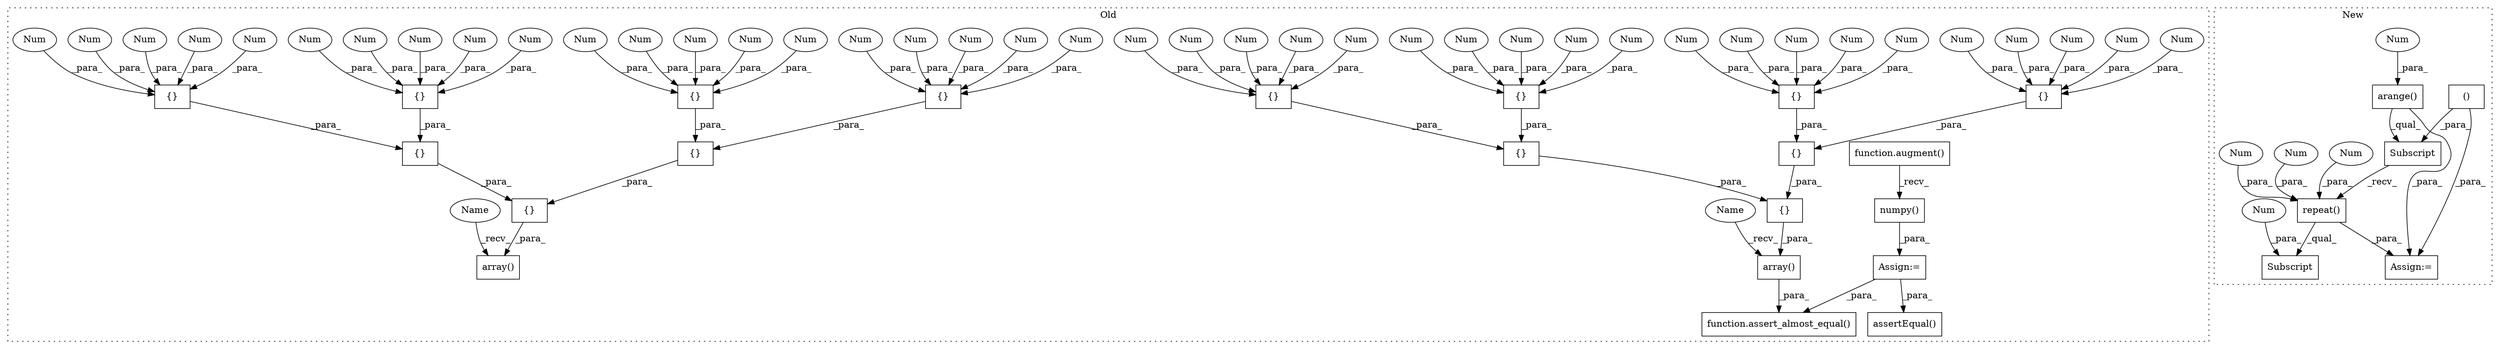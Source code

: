digraph G {
subgraph cluster0 {
1 [label="function.assert_almost_equal()" a="75" s="2382,2706" l="33,11" shape="box"];
3 [label="{}" a="59" s="2494,2558" l="1,0" shape="box"];
7 [label="array()" a="75" s="2446,2657" l="26,49" shape="box"];
8 [label="{}" a="59" s="2472,2638" l="22,0" shape="box"];
9 [label="numpy()" a="75" s="2275" l="97" shape="box"];
10 [label="{}" a="59" s="2610,2636" l="1,0" shape="box"];
11 [label="assertEqual()" a="75" s="2726,2778" l="17,1" shape="box"];
12 [label="{}" a="59" s="2528,2557" l="1,0" shape="box"];
14 [label="array()" a="75" s="1877,2072" l="22,41" shape="box"];
15 [label="{}" a="59" s="2495,2525" l="1,0" shape="box"];
19 [label="Num" a="76" s="2496" l="3" shape="ellipse"];
20 [label="{}" a="59" s="2581,2637" l="1,0" shape="box"];
23 [label="Num" a="76" s="2534" l="3" shape="ellipse"];
24 [label="{}" a="59" s="2029,2055" l="1,0" shape="box"];
25 [label="Num" a="76" s="2620" l="3" shape="ellipse"];
26 [label="{}" a="59" s="1918,1948" l="1,0" shape="box"];
27 [label="Num" a="76" s="2501" l="4" shape="ellipse"];
28 [label="{}" a="59" s="2000,2056" l="1,0" shape="box"];
29 [label="Num" a="76" s="2625" l="4" shape="ellipse"];
30 [label="{}" a="59" s="1899,2057" l="18,0" shape="box"];
31 [label="Num" a="76" s="2544" l="5" shape="ellipse"];
32 [label="{}" a="59" s="2582,2607" l="1,0" shape="box"];
33 [label="Num" a="76" s="2583" l="3" shape="ellipse"];
34 [label="{}" a="59" s="2001,2026" l="1,0" shape="box"];
35 [label="Num" a="76" s="2596" l="4" shape="ellipse"];
36 [label="{}" a="59" s="1917,1981" l="1,0" shape="box"];
37 [label="Num" a="76" s="2010" l="4" shape="ellipse"];
38 [label="{}" a="59" s="1951,1980" l="1,0" shape="box"];
39 [label="Num" a="76" s="2617" l="1" shape="ellipse"];
40 [label="Num" a="76" s="2631" l="5" shape="ellipse"];
41 [label="Num" a="76" s="2016" l="5" shape="ellipse"];
42 [label="Num" a="76" s="2539" l="3" shape="ellipse"];
43 [label="Num" a="76" s="1962" l="5" shape="ellipse"];
44 [label="Num" a="76" s="2030" l="1" shape="ellipse"];
45 [label="Num" a="76" s="2611" l="4" shape="ellipse"];
46 [label="Num" a="76" s="1969" l="6" shape="ellipse"];
47 [label="Num" a="76" s="2507" l="3" shape="ellipse"];
48 [label="Num" a="76" s="1957" l="3" shape="ellipse"];
49 [label="Num" a="76" s="2551" l="6" shape="ellipse"];
50 [label="Num" a="76" s="2602" l="5" shape="ellipse"];
51 [label="Num" a="76" s="2519" l="6" shape="ellipse"];
52 [label="Num" a="76" s="1937" l="6" shape="ellipse"];
53 [label="Num" a="76" s="1977" l="3" shape="ellipse"];
54 [label="Num" a="76" s="1952" l="3" shape="ellipse"];
55 [label="Num" a="76" s="2044" l="5" shape="ellipse"];
56 [label="Num" a="76" s="1945" l="3" shape="ellipse"];
57 [label="Num" a="76" s="1925" l="3" shape="ellipse"];
58 [label="Num" a="76" s="2033" l="3" shape="ellipse"];
59 [label="Num" a="76" s="1919" l="4" shape="ellipse"];
60 [label="Num" a="76" s="2023" l="3" shape="ellipse"];
61 [label="Num" a="76" s="2002" l="1" shape="ellipse"];
62 [label="Assign:=" a="68" s="2272" l="3" shape="box"];
63 [label="function.augment()" a="75" s="2275" l="89" shape="box"];
65 [label="Num" a="76" s="2591" l="3" shape="ellipse"];
66 [label="Num" a="76" s="2038" l="4" shape="ellipse"];
67 [label="Num" a="76" s="2529" l="3" shape="ellipse"];
68 [label="Num" a="76" s="2588" l="1" shape="ellipse"];
69 [label="Num" a="76" s="2512" l="5" shape="ellipse"];
70 [label="Num" a="76" s="2005" l="3" shape="ellipse"];
71 [label="Num" a="76" s="1930" l="5" shape="ellipse"];
72 [label="Num" a="76" s="2051" l="4" shape="ellipse"];
73 [label="Name" a="87" s="1877" l="2" shape="ellipse"];
74 [label="Name" a="87" s="2446" l="2" shape="ellipse"];
label = "Old";
style="dotted";
}
subgraph cluster1 {
2 [label="arange()" a="75" s="1142,1156" l="13,1" shape="box"];
4 [label="Subscript" a="63" s="1194,0" l="10,0" shape="box"];
5 [label="()" a="54" s="1162" l="6" shape="box"];
6 [label="Subscript" a="63" s="1142,0" l="27,0" shape="box"];
13 [label="repeat()" a="75" s="1142,1184" l="35,1" shape="box"];
16 [label="Num" a="76" s="1183" l="1" shape="ellipse"];
17 [label="Num" a="76" s="1177" l="1" shape="ellipse"];
18 [label="Num" a="76" s="1180" l="1" shape="ellipse"];
21 [label="Num" a="76" s="1155" l="1" shape="ellipse"];
22 [label="Num" a="76" s="1202" l="1" shape="ellipse"];
64 [label="Assign:=" a="68" s="1204" l="4" shape="box"];
label = "New";
style="dotted";
}
2 -> 6 [label="_qual_"];
2 -> 64 [label="_para_"];
3 -> 8 [label="_para_"];
5 -> 64 [label="_para_"];
5 -> 6 [label="_para_"];
6 -> 13 [label="_recv_"];
7 -> 1 [label="_para_"];
8 -> 7 [label="_para_"];
9 -> 62 [label="_para_"];
10 -> 20 [label="_para_"];
12 -> 3 [label="_para_"];
13 -> 64 [label="_para_"];
13 -> 4 [label="_qual_"];
15 -> 3 [label="_para_"];
16 -> 13 [label="_para_"];
17 -> 13 [label="_para_"];
18 -> 13 [label="_para_"];
19 -> 15 [label="_para_"];
20 -> 8 [label="_para_"];
21 -> 2 [label="_para_"];
22 -> 4 [label="_para_"];
23 -> 12 [label="_para_"];
24 -> 28 [label="_para_"];
25 -> 10 [label="_para_"];
26 -> 36 [label="_para_"];
27 -> 15 [label="_para_"];
28 -> 30 [label="_para_"];
29 -> 10 [label="_para_"];
30 -> 14 [label="_para_"];
31 -> 12 [label="_para_"];
32 -> 20 [label="_para_"];
33 -> 32 [label="_para_"];
34 -> 28 [label="_para_"];
35 -> 32 [label="_para_"];
36 -> 30 [label="_para_"];
37 -> 34 [label="_para_"];
38 -> 36 [label="_para_"];
39 -> 10 [label="_para_"];
40 -> 10 [label="_para_"];
41 -> 34 [label="_para_"];
42 -> 12 [label="_para_"];
43 -> 38 [label="_para_"];
44 -> 24 [label="_para_"];
45 -> 10 [label="_para_"];
46 -> 38 [label="_para_"];
47 -> 15 [label="_para_"];
48 -> 38 [label="_para_"];
49 -> 12 [label="_para_"];
50 -> 32 [label="_para_"];
51 -> 15 [label="_para_"];
52 -> 26 [label="_para_"];
53 -> 38 [label="_para_"];
54 -> 38 [label="_para_"];
55 -> 24 [label="_para_"];
56 -> 26 [label="_para_"];
57 -> 26 [label="_para_"];
58 -> 24 [label="_para_"];
59 -> 26 [label="_para_"];
60 -> 34 [label="_para_"];
61 -> 34 [label="_para_"];
62 -> 1 [label="_para_"];
62 -> 11 [label="_para_"];
63 -> 9 [label="_recv_"];
65 -> 32 [label="_para_"];
66 -> 24 [label="_para_"];
67 -> 12 [label="_para_"];
68 -> 32 [label="_para_"];
69 -> 15 [label="_para_"];
70 -> 34 [label="_para_"];
71 -> 26 [label="_para_"];
72 -> 24 [label="_para_"];
73 -> 14 [label="_recv_"];
74 -> 7 [label="_recv_"];
}